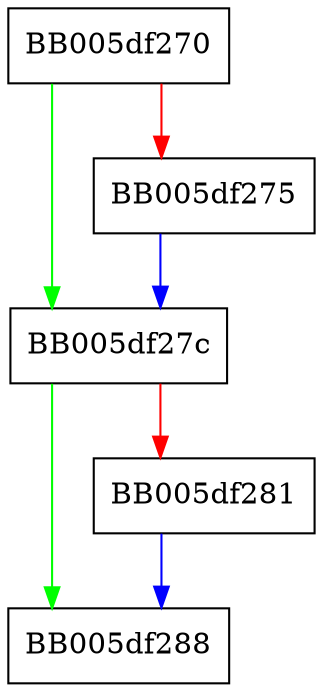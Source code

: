 digraph EVP_PKEY_meth_get_verify {
  node [shape="box"];
  graph [splines=ortho];
  BB005df270 -> BB005df27c [color="green"];
  BB005df270 -> BB005df275 [color="red"];
  BB005df275 -> BB005df27c [color="blue"];
  BB005df27c -> BB005df288 [color="green"];
  BB005df27c -> BB005df281 [color="red"];
  BB005df281 -> BB005df288 [color="blue"];
}